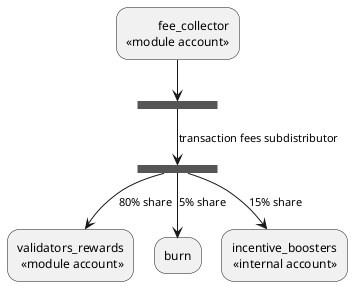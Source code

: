 @startuml
"fee_collector\r<<module account>>" --> ===B1===

===B1=== -->[transaction fees subdistributor] ===B2===

===B2=== -->[80% share] "validators_rewards\r<<module account>>"
===B2=== -->[5% share] "burn"
===B2=== -->[15% share] "incentive_boosters\r<<internal account>>"
@enduml